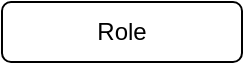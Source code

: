 <mxfile version="22.1.22" type="embed">
  <diagram id="VtH1J_4KBoe9seOcLGJh" name="Page-1">
    <mxGraphModel dx="449" dy="755" grid="1" gridSize="10" guides="1" tooltips="1" connect="1" arrows="1" fold="1" page="1" pageScale="1" pageWidth="850" pageHeight="1100" math="0" shadow="0">
      <root>
        <mxCell id="0" />
        <mxCell id="1" parent="0" />
        <mxCell id="2" value="Role" style="rounded=1;whiteSpace=wrap;html=1;" vertex="1" parent="1">
          <mxGeometry x="170" y="390" width="120" height="30" as="geometry" />
        </mxCell>
      </root>
    </mxGraphModel>
  </diagram>
</mxfile>
